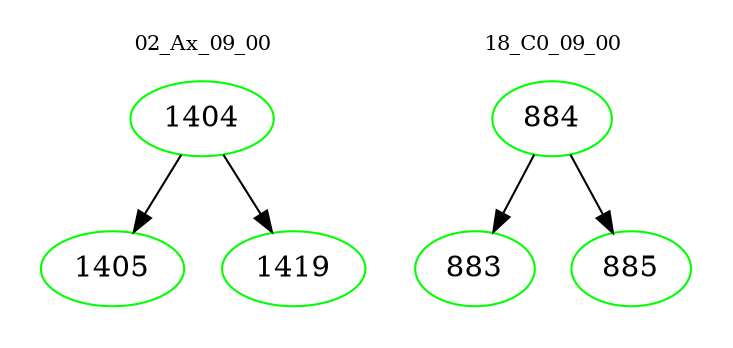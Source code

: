 digraph{
subgraph cluster_0 {
color = white
label = "02_Ax_09_00";
fontsize=10;
T0_1404 [label="1404", color="green"]
T0_1404 -> T0_1405 [color="black"]
T0_1405 [label="1405", color="green"]
T0_1404 -> T0_1419 [color="black"]
T0_1419 [label="1419", color="green"]
}
subgraph cluster_1 {
color = white
label = "18_C0_09_00";
fontsize=10;
T1_884 [label="884", color="green"]
T1_884 -> T1_883 [color="black"]
T1_883 [label="883", color="green"]
T1_884 -> T1_885 [color="black"]
T1_885 [label="885", color="green"]
}
}
